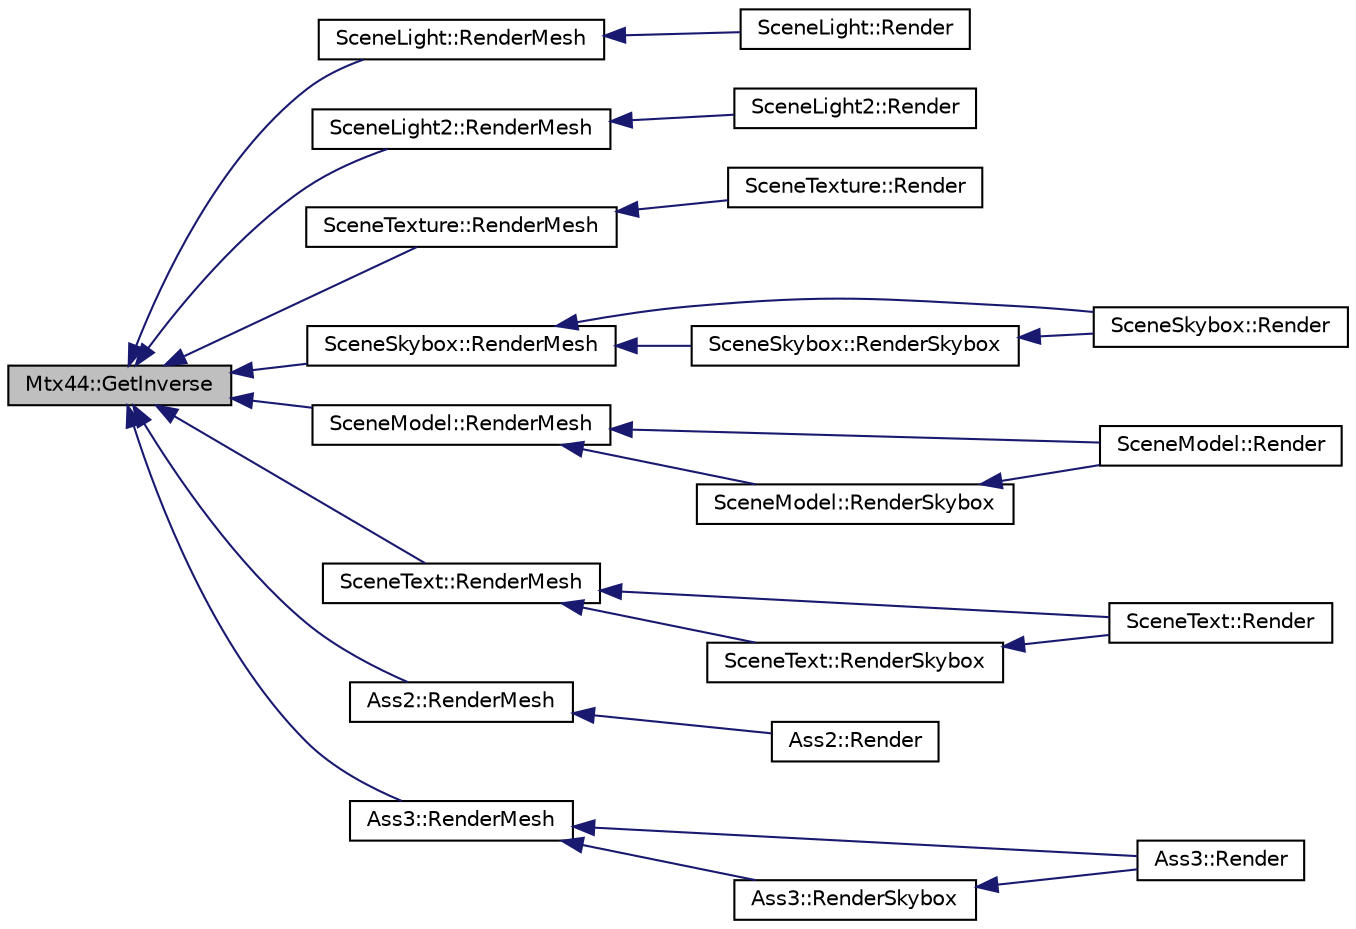digraph "Mtx44::GetInverse"
{
  bgcolor="transparent";
  edge [fontname="Helvetica",fontsize="10",labelfontname="Helvetica",labelfontsize="10"];
  node [fontname="Helvetica",fontsize="10",shape=record];
  rankdir="LR";
  Node1 [label="Mtx44::GetInverse",height=0.2,width=0.4,color="black", fillcolor="grey75", style="filled", fontcolor="black"];
  Node1 -> Node2 [dir="back",color="midnightblue",fontsize="10",style="solid",fontname="Helvetica"];
  Node2 [label="SceneLight::RenderMesh",height=0.2,width=0.4,color="black",URL="$classSceneLight.html#a6756d6babfe6f90fa79fba5ef017e6fd"];
  Node2 -> Node3 [dir="back",color="midnightblue",fontsize="10",style="solid",fontname="Helvetica"];
  Node3 [label="SceneLight::Render",height=0.2,width=0.4,color="black",URL="$classSceneLight.html#a9088eb7ba6a1d55ebe9e0094c67281bf"];
  Node1 -> Node4 [dir="back",color="midnightblue",fontsize="10",style="solid",fontname="Helvetica"];
  Node4 [label="SceneLight2::RenderMesh",height=0.2,width=0.4,color="black",URL="$classSceneLight2.html#ad4101ae481deeb2fff1781d1b7bed804"];
  Node4 -> Node5 [dir="back",color="midnightblue",fontsize="10",style="solid",fontname="Helvetica"];
  Node5 [label="SceneLight2::Render",height=0.2,width=0.4,color="black",URL="$classSceneLight2.html#a83a2f8226d9ba88e310291f93675bd81"];
  Node1 -> Node6 [dir="back",color="midnightblue",fontsize="10",style="solid",fontname="Helvetica"];
  Node6 [label="SceneTexture::RenderMesh",height=0.2,width=0.4,color="black",URL="$classSceneTexture.html#a46c3ecd12ac84bfd2c29230d64aeb33b"];
  Node6 -> Node7 [dir="back",color="midnightblue",fontsize="10",style="solid",fontname="Helvetica"];
  Node7 [label="SceneTexture::Render",height=0.2,width=0.4,color="black",URL="$classSceneTexture.html#ad9009aa06a8d335485a624089ef134f3"];
  Node1 -> Node8 [dir="back",color="midnightblue",fontsize="10",style="solid",fontname="Helvetica"];
  Node8 [label="SceneSkybox::RenderMesh",height=0.2,width=0.4,color="black",URL="$classSceneSkybox.html#a0ef65839ece01e183fc5f5f1c24af803"];
  Node8 -> Node9 [dir="back",color="midnightblue",fontsize="10",style="solid",fontname="Helvetica"];
  Node9 [label="SceneSkybox::Render",height=0.2,width=0.4,color="black",URL="$classSceneSkybox.html#a33d6a4f51cef7b2e2086541259e32d4a"];
  Node8 -> Node10 [dir="back",color="midnightblue",fontsize="10",style="solid",fontname="Helvetica"];
  Node10 [label="SceneSkybox::RenderSkybox",height=0.2,width=0.4,color="black",URL="$classSceneSkybox.html#a6538f3d8e280fc1bc425a1e8753c22f7"];
  Node10 -> Node9 [dir="back",color="midnightblue",fontsize="10",style="solid",fontname="Helvetica"];
  Node1 -> Node11 [dir="back",color="midnightblue",fontsize="10",style="solid",fontname="Helvetica"];
  Node11 [label="SceneModel::RenderMesh",height=0.2,width=0.4,color="black",URL="$classSceneModel.html#aa419ebbb2e72b68499727d44d6ef68a4"];
  Node11 -> Node12 [dir="back",color="midnightblue",fontsize="10",style="solid",fontname="Helvetica"];
  Node12 [label="SceneModel::Render",height=0.2,width=0.4,color="black",URL="$classSceneModel.html#a734826f585485bfdd6fa8d1391c55c07"];
  Node11 -> Node13 [dir="back",color="midnightblue",fontsize="10",style="solid",fontname="Helvetica"];
  Node13 [label="SceneModel::RenderSkybox",height=0.2,width=0.4,color="black",URL="$classSceneModel.html#a7b80f3f06dfb53682b3a147c6dff8016"];
  Node13 -> Node12 [dir="back",color="midnightblue",fontsize="10",style="solid",fontname="Helvetica"];
  Node1 -> Node14 [dir="back",color="midnightblue",fontsize="10",style="solid",fontname="Helvetica"];
  Node14 [label="SceneText::RenderMesh",height=0.2,width=0.4,color="black",URL="$classSceneText.html#abfb0e94c3ee5aa622d8844a285701e33"];
  Node14 -> Node15 [dir="back",color="midnightblue",fontsize="10",style="solid",fontname="Helvetica"];
  Node15 [label="SceneText::Render",height=0.2,width=0.4,color="black",URL="$classSceneText.html#aab7d8acab32f8e5ea85d4ca2f3b1b174"];
  Node14 -> Node16 [dir="back",color="midnightblue",fontsize="10",style="solid",fontname="Helvetica"];
  Node16 [label="SceneText::RenderSkybox",height=0.2,width=0.4,color="black",URL="$classSceneText.html#a7f66a1cb3b9ab40f04a5ec86168cebca"];
  Node16 -> Node15 [dir="back",color="midnightblue",fontsize="10",style="solid",fontname="Helvetica"];
  Node1 -> Node17 [dir="back",color="midnightblue",fontsize="10",style="solid",fontname="Helvetica"];
  Node17 [label="Ass2::RenderMesh",height=0.2,width=0.4,color="black",URL="$classAss2.html#a1dd4908940edea490a9a44b21d9fd9e3"];
  Node17 -> Node18 [dir="back",color="midnightblue",fontsize="10",style="solid",fontname="Helvetica"];
  Node18 [label="Ass2::Render",height=0.2,width=0.4,color="black",URL="$classAss2.html#adc8ff297a0e9fcbd66f805cb78a4abf1"];
  Node1 -> Node19 [dir="back",color="midnightblue",fontsize="10",style="solid",fontname="Helvetica"];
  Node19 [label="Ass3::RenderMesh",height=0.2,width=0.4,color="black",URL="$classAss3.html#ac16aa9c197e8e1119729f3ab9f0ad74e"];
  Node19 -> Node20 [dir="back",color="midnightblue",fontsize="10",style="solid",fontname="Helvetica"];
  Node20 [label="Ass3::Render",height=0.2,width=0.4,color="black",URL="$classAss3.html#afca828a847945203143e02c2f78f88a5"];
  Node19 -> Node21 [dir="back",color="midnightblue",fontsize="10",style="solid",fontname="Helvetica"];
  Node21 [label="Ass3::RenderSkybox",height=0.2,width=0.4,color="black",URL="$classAss3.html#a1a271829bf022b28b6d2e545b942471e"];
  Node21 -> Node20 [dir="back",color="midnightblue",fontsize="10",style="solid",fontname="Helvetica"];
}
